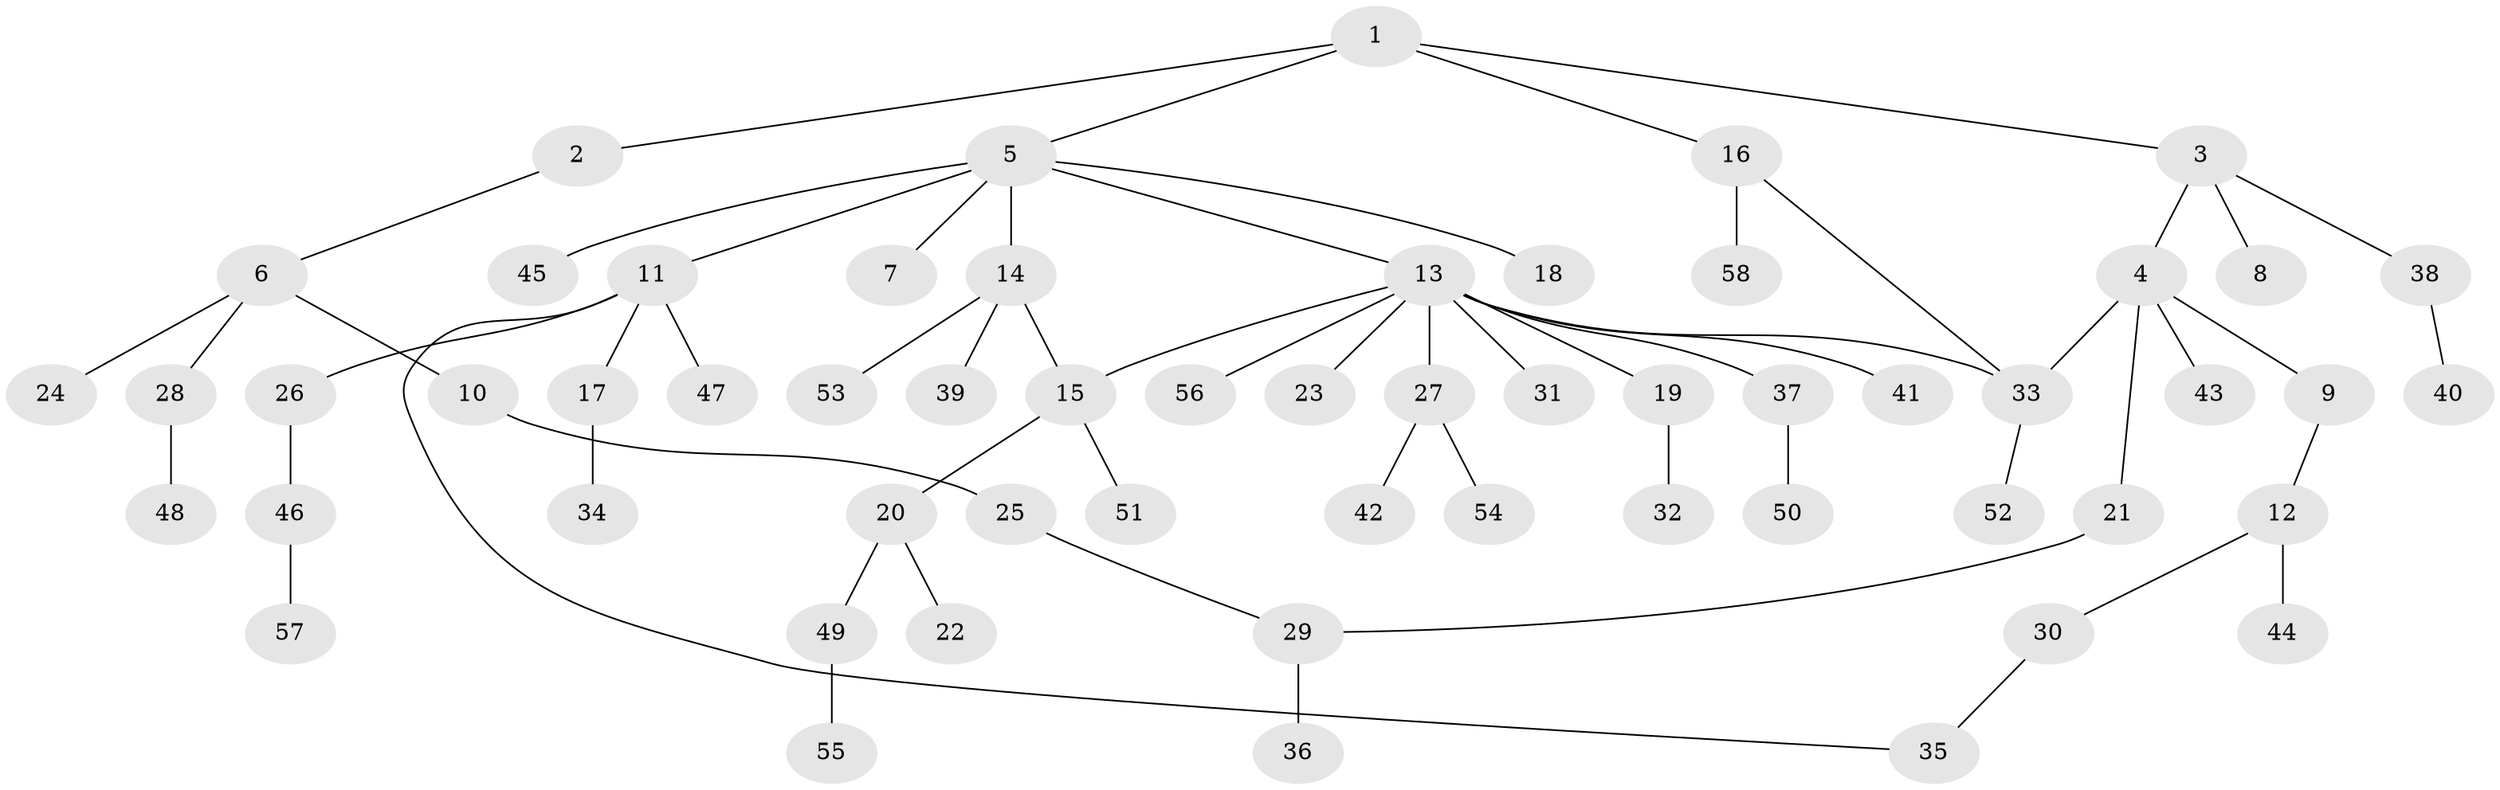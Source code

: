 // coarse degree distribution, {4: 0.1111111111111111, 3: 0.16666666666666666, 6: 0.027777777777777776, 2: 0.16666666666666666, 10: 0.027777777777777776, 1: 0.5}
// Generated by graph-tools (version 1.1) at 2025/41/03/06/25 10:41:29]
// undirected, 58 vertices, 62 edges
graph export_dot {
graph [start="1"]
  node [color=gray90,style=filled];
  1;
  2;
  3;
  4;
  5;
  6;
  7;
  8;
  9;
  10;
  11;
  12;
  13;
  14;
  15;
  16;
  17;
  18;
  19;
  20;
  21;
  22;
  23;
  24;
  25;
  26;
  27;
  28;
  29;
  30;
  31;
  32;
  33;
  34;
  35;
  36;
  37;
  38;
  39;
  40;
  41;
  42;
  43;
  44;
  45;
  46;
  47;
  48;
  49;
  50;
  51;
  52;
  53;
  54;
  55;
  56;
  57;
  58;
  1 -- 2;
  1 -- 3;
  1 -- 5;
  1 -- 16;
  2 -- 6;
  3 -- 4;
  3 -- 8;
  3 -- 38;
  4 -- 9;
  4 -- 21;
  4 -- 33;
  4 -- 43;
  5 -- 7;
  5 -- 11;
  5 -- 13;
  5 -- 14;
  5 -- 18;
  5 -- 45;
  6 -- 10;
  6 -- 24;
  6 -- 28;
  9 -- 12;
  10 -- 25;
  11 -- 17;
  11 -- 26;
  11 -- 47;
  11 -- 35;
  12 -- 30;
  12 -- 44;
  13 -- 19;
  13 -- 23;
  13 -- 27;
  13 -- 31;
  13 -- 37;
  13 -- 41;
  13 -- 56;
  13 -- 15;
  13 -- 33;
  14 -- 15;
  14 -- 39;
  14 -- 53;
  15 -- 20;
  15 -- 51;
  16 -- 58;
  16 -- 33;
  17 -- 34;
  19 -- 32;
  20 -- 22;
  20 -- 49;
  21 -- 29;
  25 -- 29;
  26 -- 46;
  27 -- 42;
  27 -- 54;
  28 -- 48;
  29 -- 36;
  30 -- 35;
  33 -- 52;
  37 -- 50;
  38 -- 40;
  46 -- 57;
  49 -- 55;
}
